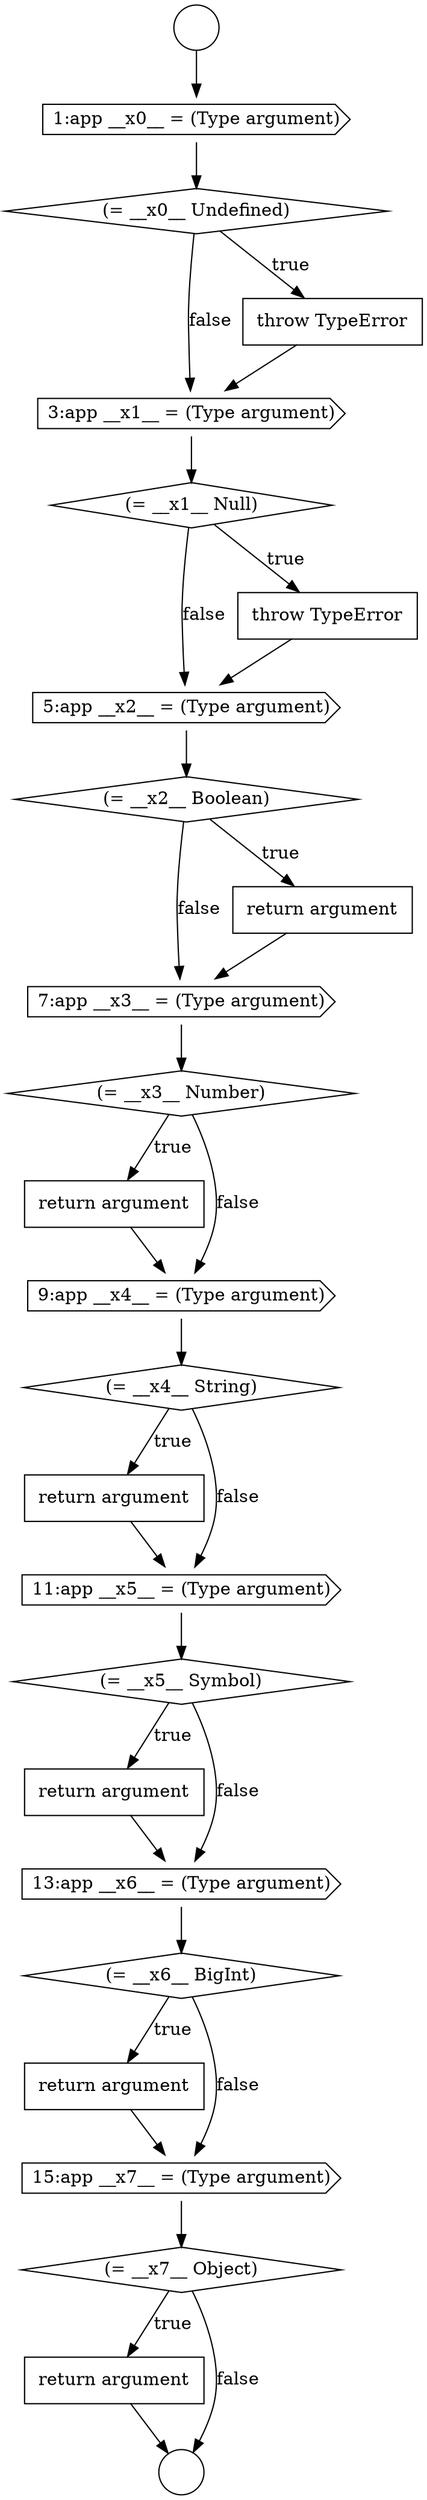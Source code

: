 digraph {
  node20748 [shape=diamond, label=<<font color="black">(= __x6__ BigInt)</font>> color="black" fillcolor="white" style=filled]
  node20752 [shape=none, margin=0, label=<<font color="black">
    <table border="0" cellborder="1" cellspacing="0" cellpadding="10">
      <tr><td align="left">return argument</td></tr>
    </table>
  </font>> color="black" fillcolor="white" style=filled]
  node20740 [shape=none, margin=0, label=<<font color="black">
    <table border="0" cellborder="1" cellspacing="0" cellpadding="10">
      <tr><td align="left">return argument</td></tr>
    </table>
  </font>> color="black" fillcolor="white" style=filled]
  node20743 [shape=none, margin=0, label=<<font color="black">
    <table border="0" cellborder="1" cellspacing="0" cellpadding="10">
      <tr><td align="left">return argument</td></tr>
    </table>
  </font>> color="black" fillcolor="white" style=filled]
  node20749 [shape=none, margin=0, label=<<font color="black">
    <table border="0" cellborder="1" cellspacing="0" cellpadding="10">
      <tr><td align="left">return argument</td></tr>
    </table>
  </font>> color="black" fillcolor="white" style=filled]
  node20745 [shape=diamond, label=<<font color="black">(= __x5__ Symbol)</font>> color="black" fillcolor="white" style=filled]
  node20733 [shape=diamond, label=<<font color="black">(= __x1__ Null)</font>> color="black" fillcolor="white" style=filled]
  node20730 [shape=diamond, label=<<font color="black">(= __x0__ Undefined)</font>> color="black" fillcolor="white" style=filled]
  node20746 [shape=none, margin=0, label=<<font color="black">
    <table border="0" cellborder="1" cellspacing="0" cellpadding="10">
      <tr><td align="left">return argument</td></tr>
    </table>
  </font>> color="black" fillcolor="white" style=filled]
  node20728 [shape=circle label=" " color="black" fillcolor="white" style=filled]
  node20750 [shape=cds, label=<<font color="black">15:app __x7__ = (Type argument)</font>> color="black" fillcolor="white" style=filled]
  node20751 [shape=diamond, label=<<font color="black">(= __x7__ Object)</font>> color="black" fillcolor="white" style=filled]
  node20732 [shape=cds, label=<<font color="black">3:app __x1__ = (Type argument)</font>> color="black" fillcolor="white" style=filled]
  node20735 [shape=cds, label=<<font color="black">5:app __x2__ = (Type argument)</font>> color="black" fillcolor="white" style=filled]
  node20729 [shape=cds, label=<<font color="black">1:app __x0__ = (Type argument)</font>> color="black" fillcolor="white" style=filled]
  node20736 [shape=diamond, label=<<font color="black">(= __x2__ Boolean)</font>> color="black" fillcolor="white" style=filled]
  node20739 [shape=diamond, label=<<font color="black">(= __x3__ Number)</font>> color="black" fillcolor="white" style=filled]
  node20742 [shape=diamond, label=<<font color="black">(= __x4__ String)</font>> color="black" fillcolor="white" style=filled]
  node20731 [shape=none, margin=0, label=<<font color="black">
    <table border="0" cellborder="1" cellspacing="0" cellpadding="10">
      <tr><td align="left">throw TypeError</td></tr>
    </table>
  </font>> color="black" fillcolor="white" style=filled]
  node20734 [shape=none, margin=0, label=<<font color="black">
    <table border="0" cellborder="1" cellspacing="0" cellpadding="10">
      <tr><td align="left">throw TypeError</td></tr>
    </table>
  </font>> color="black" fillcolor="white" style=filled]
  node20741 [shape=cds, label=<<font color="black">9:app __x4__ = (Type argument)</font>> color="black" fillcolor="white" style=filled]
  node20738 [shape=cds, label=<<font color="black">7:app __x3__ = (Type argument)</font>> color="black" fillcolor="white" style=filled]
  node20727 [shape=circle label=" " color="black" fillcolor="white" style=filled]
  node20747 [shape=cds, label=<<font color="black">13:app __x6__ = (Type argument)</font>> color="black" fillcolor="white" style=filled]
  node20737 [shape=none, margin=0, label=<<font color="black">
    <table border="0" cellborder="1" cellspacing="0" cellpadding="10">
      <tr><td align="left">return argument</td></tr>
    </table>
  </font>> color="black" fillcolor="white" style=filled]
  node20744 [shape=cds, label=<<font color="black">11:app __x5__ = (Type argument)</font>> color="black" fillcolor="white" style=filled]
  node20745 -> node20746 [label=<<font color="black">true</font>> color="black"]
  node20745 -> node20747 [label=<<font color="black">false</font>> color="black"]
  node20732 -> node20733 [ color="black"]
  node20730 -> node20731 [label=<<font color="black">true</font>> color="black"]
  node20730 -> node20732 [label=<<font color="black">false</font>> color="black"]
  node20731 -> node20732 [ color="black"]
  node20747 -> node20748 [ color="black"]
  node20740 -> node20741 [ color="black"]
  node20735 -> node20736 [ color="black"]
  node20743 -> node20744 [ color="black"]
  node20751 -> node20752 [label=<<font color="black">true</font>> color="black"]
  node20751 -> node20728 [label=<<font color="black">false</font>> color="black"]
  node20742 -> node20743 [label=<<font color="black">true</font>> color="black"]
  node20742 -> node20744 [label=<<font color="black">false</font>> color="black"]
  node20746 -> node20747 [ color="black"]
  node20750 -> node20751 [ color="black"]
  node20739 -> node20740 [label=<<font color="black">true</font>> color="black"]
  node20739 -> node20741 [label=<<font color="black">false</font>> color="black"]
  node20749 -> node20750 [ color="black"]
  node20727 -> node20729 [ color="black"]
  node20748 -> node20749 [label=<<font color="black">true</font>> color="black"]
  node20748 -> node20750 [label=<<font color="black">false</font>> color="black"]
  node20744 -> node20745 [ color="black"]
  node20738 -> node20739 [ color="black"]
  node20729 -> node20730 [ color="black"]
  node20752 -> node20728 [ color="black"]
  node20733 -> node20734 [label=<<font color="black">true</font>> color="black"]
  node20733 -> node20735 [label=<<font color="black">false</font>> color="black"]
  node20734 -> node20735 [ color="black"]
  node20737 -> node20738 [ color="black"]
  node20741 -> node20742 [ color="black"]
  node20736 -> node20737 [label=<<font color="black">true</font>> color="black"]
  node20736 -> node20738 [label=<<font color="black">false</font>> color="black"]
}
